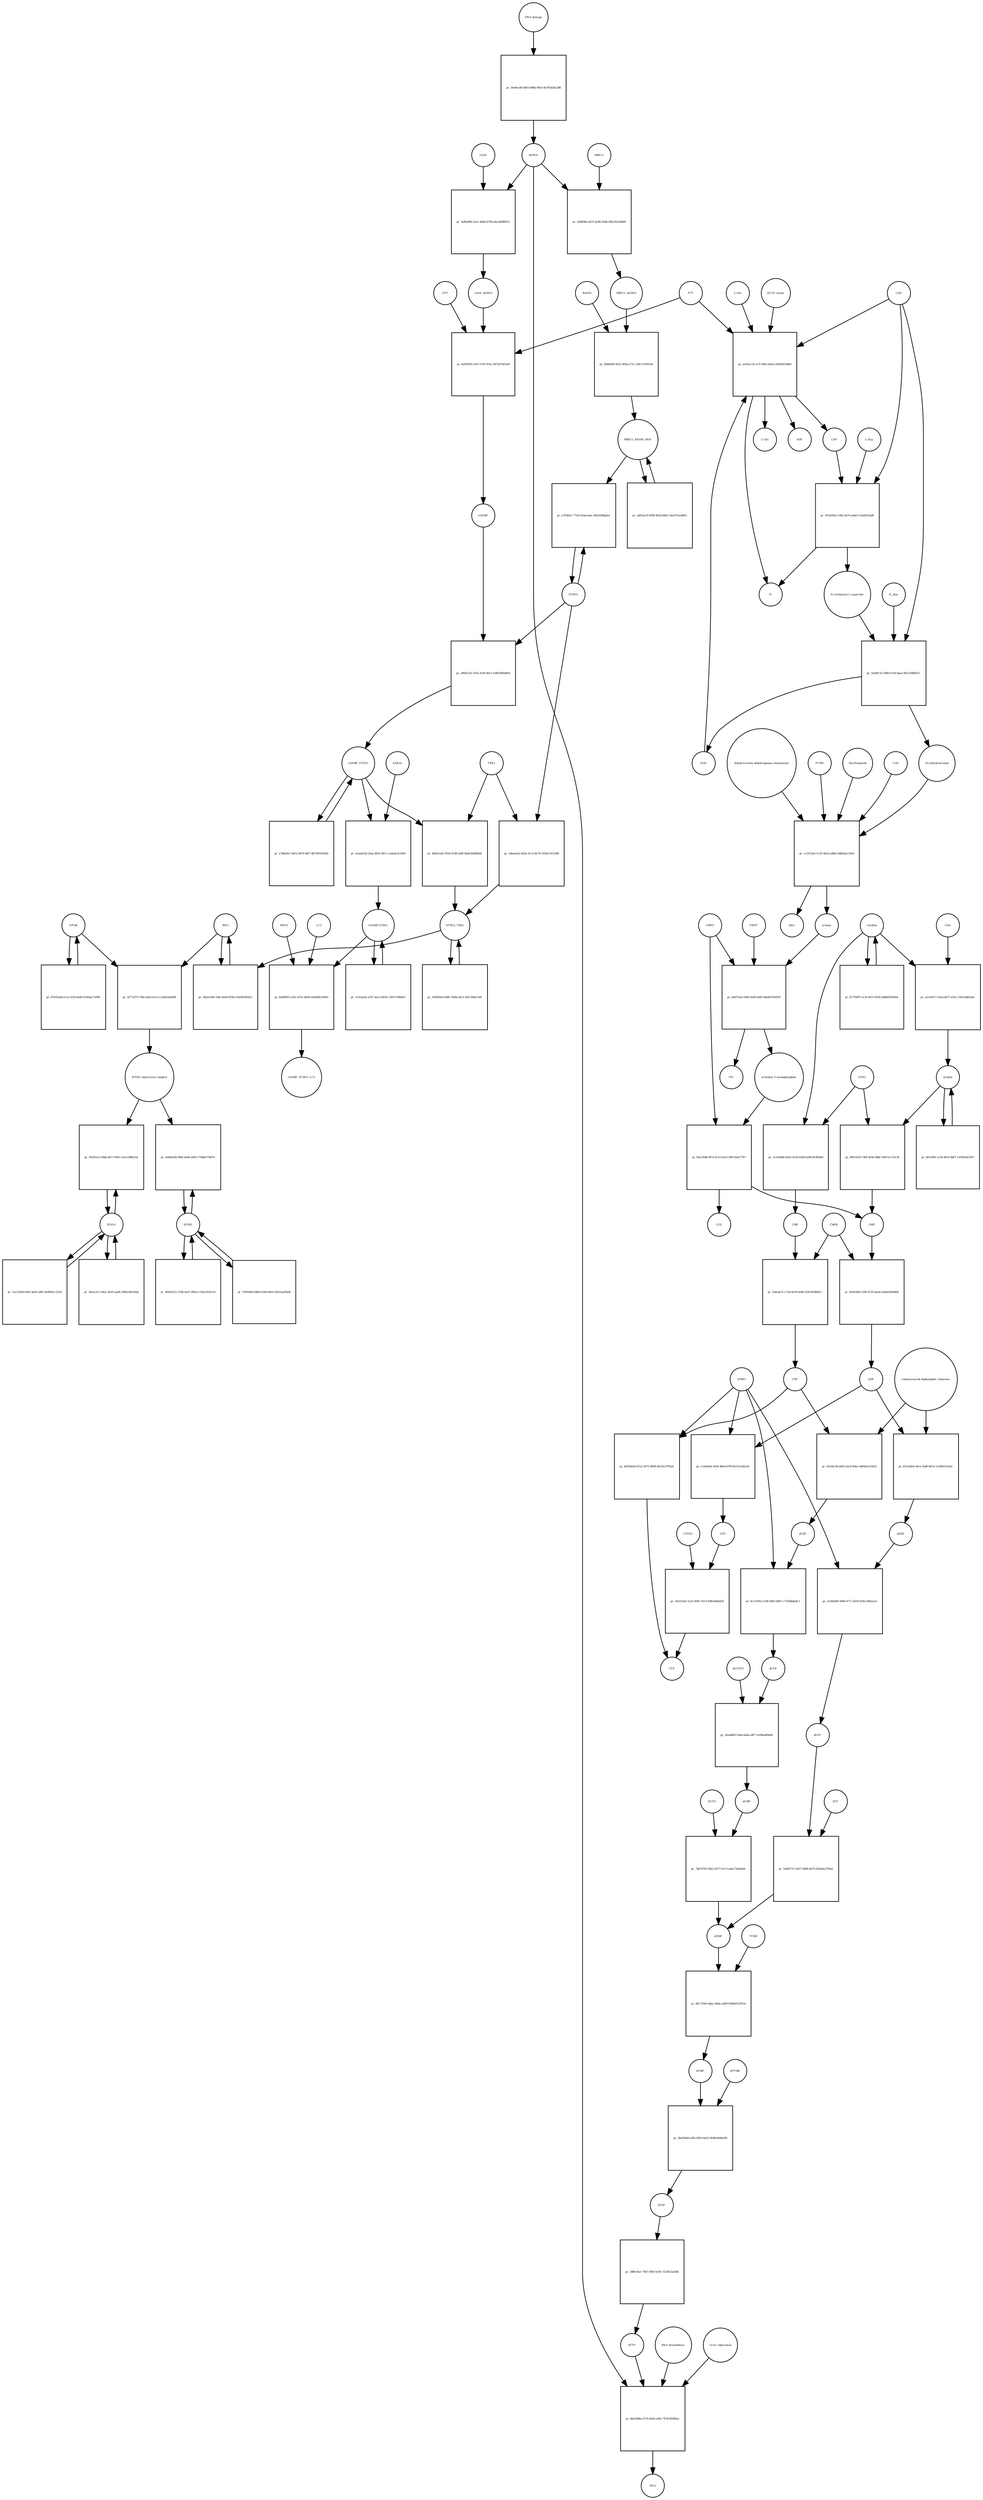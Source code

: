 strict digraph  {
"NF-kB" [annotation="urn_miriam_obo.go_GO%3A0071159", bipartite=0, cls=complex, fontsize=4, label="NF-kB", shape=circle];
"pr_4277af75-7f8a-4ab3-b11a-c1afe63a4b98" [annotation="", bipartite=1, cls=process, fontsize=4, label="pr_4277af75-7f8a-4ab3-b11a-c1afe63a4b98", shape=square];
"IFNB1 expression complex" [annotation="", bipartite=0, cls=complex, fontsize=4, label="IFNB1 expression complex", shape=circle];
IRF3 [annotation="urn_miriam_hgnc_6118|urn_miriam_uniprot_Q14653|urn_miriam_ensembl_ENSG00000126456|urn_miriam_refseq_NM_001571|urn_miriam_hgnc.symbol_IRF3|urn_miriam_ncbigene_3661", bipartite=0, cls="macromolecule multimer", fontsize=4, label=IRF3, shape=circle];
dCDP [annotation="urn_miriam_obo.chebi_CHEBI%3A28846", bipartite=0, cls="simple chemical", fontsize=4, label=dCDP, shape=circle];
"pr_0c122f02-e148-40b2-bb87-c7320bbba8c1" [annotation="", bipartite=1, cls=process, fontsize=4, label="pr_0c122f02-e148-40b2-bb87-c7320bbba8c1", shape=square];
dCTP [annotation="urn_miriam_obo.chebi_CHEBI%3A16311", bipartite=0, cls="simple chemical", fontsize=4, label=dCTP, shape=circle];
NME1 [annotation="urn_miriam_uniprot_P15531|urn_miriam_hgnc_7849", bipartite=0, cls=macromolecule, fontsize=4, label=NME1, shape=circle];
uridine [annotation="urn_miriam_obo.chebi_CHEBI%3A16704", bipartite=0, cls="simple chemical", fontsize=4, label=uridine, shape=circle];
"pr_f8011625-749f-4e9a-9d8c-94472c119130" [annotation="", bipartite=1, cls=process, fontsize=4, label="pr_f8011625-749f-4e9a-9d8c-94472c119130", shape=square];
UMP [annotation="urn_miriam_obo.chebi_CHEBI%3A57865", bipartite=0, cls="simple chemical", fontsize=4, label=UMP, shape=circle];
UCK2 [annotation="urn_miriam_uniprot_Q9HA47|urn_miriam_hgnc_HGNC%3A12562", bipartite=0, cls=macromolecule, fontsize=4, label=UCK2, shape=circle];
"orotidine 5'-monophosphate" [annotation="urn_miriam_obo.chebi_CHEBI%3A15842", bipartite=0, cls="simple chemical", fontsize=4, label="orotidine 5'-monophosphate", shape=circle];
"pr_f9ac49d6-df75-4c53-ab13-28072ad17787" [annotation="", bipartite=1, cls=process, fontsize=4, label="pr_f9ac49d6-df75-4c53-ab13-28072ad17787", shape=square];
UMPS [annotation="urn_miriam_ncbigene_7372|urn_miriam_refseq_NM_000373|urn_miriam_hgnc.symbol_UMPS|urn_miriam_hgnc_12563|urn_miriam_ensembl_ENSG00000114491|urn_miriam_uniprot_P11172", bipartite=0, cls="macromolecule multimer", fontsize=4, label=UMPS, shape=circle];
CO2 [annotation="urn_miriam_obo.chebi_CHEBI%3A16526", bipartite=0, cls="simple chemical", fontsize=4, label=CO2, shape=circle];
UTP [annotation="urn_miriam_obo.chebi_CHEBI%3A15713", bipartite=0, cls="simple chemical", fontsize=4, label=UTP, shape=circle];
"pr_562255ad-1a32-4941-9315-ffdfedd4a824" [annotation="", bipartite=1, cls=process, fontsize=4, label="pr_562255ad-1a32-4941-9315-ffdfedd4a824", shape=square];
CTP [annotation="urn_miriam_obo.chebi_CHEBI%3A17677", bipartite=0, cls="simple chemical", fontsize=4, label=CTP, shape=circle];
CTPS1 [annotation="urn_miriam_hgnc_HGNC%3A2519|urn_miriam_uniprot_P17812", bipartite=0, cls=macromolecule, fontsize=4, label=CTPS1, shape=circle];
UDP [annotation="urn_miriam_obo.chebi_CHEBI%3A17659", bipartite=0, cls="simple chemical", fontsize=4, label=UDP, shape=circle];
"pr_8313a8eb-45ce-4a8f-bb7a-51290e16524c" [annotation="", bipartite=1, cls=process, fontsize=4, label="pr_8313a8eb-45ce-4a8f-bb7a-51290e16524c", shape=square];
dUDP [annotation="urn_miriam_obo.chebi_CHEBI%3A28850", bipartite=0, cls="simple chemical", fontsize=4, label=dUDP, shape=circle];
"ribonucleoside-diphosphate reductase" [annotation="urn_miriam_brenda_1.17.4.1|urn_miriam_obo.go_GO%3A0005971", bipartite=0, cls=complex, fontsize=4, label="ribonucleoside-diphosphate reductase", shape=circle];
IFNB1 [annotation="urn_miriam_ensembl_ENSG00000171855|urn_miriam_hgnc.symbol_IFNB1|urn_miriam_hgnc_5434|urn_miriam_uniprot_P01574|urn_miriam_refseq_NM_002176|urn_miriam_ncbigene_3456", bipartite=0, cls=macromolecule, fontsize=4, label=IFNB1, shape=circle];
"pr_a048a92b-464f-4e66-a943-7744be77b97e" [annotation="", bipartite=1, cls=process, fontsize=4, label="pr_a048a92b-464f-4e66-a943-7744be77b97e", shape=square];
"pr_424a5bfd-12f6-4735-baa4-e3e8ed3bbd68" [annotation="", bipartite=1, cls=process, fontsize=4, label="pr_424a5bfd-12f6-4735-baa4-e3e8ed3bbd68", shape=square];
CMPK [annotation="urn_miriam_uniprot_P30085|urn_miriam_hgnc_HGNC%3A18170", bipartite=0, cls=macromolecule, fontsize=4, label=CMPK, shape=circle];
"cGAMP-STING" [annotation="", bipartite=0, cls=complex, fontsize=4, label="cGAMP-STING", shape=circle];
"pr_1c61ae0a-e357-4ac2-b63b-c3937c49b9a7" [annotation="", bipartite=1, cls=process, fontsize=4, label="pr_1c61ae0a-e357-4ac2-b63b-c3937c49b9a7", shape=square];
IFNA1 [annotation="urn_miriam_hgnc.symbol_IFNA1|urn_miriam_ncbigene_3439|urn_miriam_refseq_NM_024013|urn_miriam_uniprot_P01562|urn_miriam_hgnc_5417|urn_miriam_ensembl_ENSG00000197919", bipartite=0, cls=macromolecule, fontsize=4, label=IFNA1, shape=circle];
"pr_30391a1e-f6bb-4ef7-9365-cd1ce388333a" [annotation="", bipartite=1, cls=process, fontsize=4, label="pr_30391a1e-f6bb-4ef7-9365-cd1ce388333a", shape=square];
"pr_061eff0c-acf6-4610-8df7-133585ab7b57" [annotation="", bipartite=1, cls=process, fontsize=4, label="pr_061eff0c-acf6-4610-8df7-133585ab7b57", shape=square];
CDP [annotation="urn_miriam_obo.chebi_CHEBI%3A17239", bipartite=0, cls="simple chemical", fontsize=4, label=CDP, shape=circle];
"pr_16c64c3b-a603-42c8-80ae-4d82be3e3422" [annotation="", bipartite=1, cls=process, fontsize=4, label="pr_16c64c3b-a603-42c8-80ae-4d82be3e3422", shape=square];
"pr_d032bb20-67e2-4575-9849-4631fa797b20" [annotation="", bipartite=1, cls=process, fontsize=4, label="pr_d032bb20-67e2-4575-9849-4631fa797b20", shape=square];
dTDP [annotation="urn_miriam_obo.chebi_CHEBI%3A18075", bipartite=0, cls="simple chemical", fontsize=4, label=dTDP, shape=circle];
"pr_288b7da1-74b7-495f-bc05-1524f13a43fb" [annotation="", bipartite=1, cls=process, fontsize=4, label="pr_288b7da1-74b7-495f-bc05-1524f13a43fb", shape=square];
dTTP [annotation="urn_miriam_obo.chebi_CHEBI%3A18077", bipartite=0, cls="simple chemical", fontsize=4, label=dTTP, shape=circle];
CMP [annotation="urn_miriam_obo.chebi_CHEBI%3A17361", bipartite=0, cls="simple chemical", fontsize=4, label=CMP, shape=circle];
"pr_3afeab7e-c73d-4e59-b2d8-354c0938841c" [annotation="", bipartite=1, cls=process, fontsize=4, label="pr_3afeab7e-c73d-4e59-b2d8-354c0938841c", shape=square];
dUMP [annotation="urn_miriam_obo.chebi_CHEBI%3A17622", bipartite=0, cls="simple chemical", fontsize=4, label=dUMP, shape=circle];
"pr_d9c7359e-bdac-406a-ad09-036b6512912e" [annotation="", bipartite=1, cls=process, fontsize=4, label="pr_d9c7359e-bdac-406a-ad09-036b6512912e", shape=square];
dTMP [annotation="urn_miriam_obo.chebi_CHEBI%3A17013", bipartite=0, cls="simple chemical", fontsize=4, label=dTMP, shape=circle];
TYMS [annotation="urn_miriam_uniprot_P04818|urn_miriam_hgnc_HGNC%3A12441", bipartite=0, cls=macromolecule, fontsize=4, label=TYMS, shape=circle];
dsDNA [annotation="urn_miriam_obo.chebi_CHEBI%3A75909", bipartite=0, cls="simple chemical", fontsize=4, label=dsDNA, shape=circle];
"pr_4be208ba-471b-4a9a-af6a-7876cfb580ac" [annotation="", bipartite=1, cls=process, fontsize=4, label="pr_4be208ba-471b-4a9a-af6a-7876cfb580ac", shape=square];
DNA [annotation="", bipartite=0, cls="nucleic acid feature", fontsize=4, label=DNA, shape=circle];
"DNA biosynthesis" [annotation="urn_miriam_obo.go_GO%3A0071897", bipartite=0, cls=phenotype, fontsize=4, label="DNA biosynthesis", shape=circle];
"virus replication" [annotation="urn_miriam_obo.go_GO%3A0019079", bipartite=0, cls=phenotype, fontsize=4, label="virus replication", shape=circle];
MRE11_RAD50_DNA [annotation="", bipartite=0, cls=complex, fontsize=4, label=MRE11_RAD50_DNA, shape=circle];
"pr_a0f52ec9-0598-481d-8461-5bcd741ed893" [annotation="", bipartite=1, cls=process, fontsize=4, label="pr_a0f52ec9-0598-481d-8461-5bcd741ed893", shape=square];
"pr_02ed84f2-f24d-4abb-a9f7-3cf94e4fb949" [annotation="", bipartite=1, cls=process, fontsize=4, label="pr_02ed84f2-f24d-4abb-a9f7-3cf94e4fb949", shape=square];
dCMP [annotation="urn_miriam_obo.chebi_CHEBI%3A15918", bipartite=0, cls="simple chemical", fontsize=4, label=dCMP, shape=circle];
DCTPP1 [annotation="urn_miriam_uniprot_Q9H773|urn_miriam_hgnc_HGNC%3A28777", bipartite=0, cls=macromolecule, fontsize=4, label=DCTPP1, shape=circle];
"pr_70d106e9-f8bd-4246-b0e4-3f415aaf92df" [annotation="", bipartite=1, cls=process, fontsize=4, label="pr_70d106e9-f8bd-4246-b0e4-3f415aaf92df", shape=square];
"pr_9b418531-27d6-4ee7-892e-e7e4cd353c54" [annotation="", bipartite=1, cls=process, fontsize=4, label="pr_9b418531-27d6-4ee7-892e-e7e4cd353c54", shape=square];
ATP [annotation="urn_miriam_obo.chebi_CHEBI%3A15422", bipartite=0, cls="simple chemical", fontsize=4, label=ATP, shape=circle];
"pr_6e0f2939-1b57-47f3-97ec-4672b7bf1af8" [annotation="", bipartite=1, cls=process, fontsize=4, label="pr_6e0f2939-1b57-47f3-97ec-4672b7bf1af8", shape=square];
GTP [annotation="urn_miriam_obo.chebi_CHEBI%3A15996", bipartite=0, cls="simple chemical", fontsize=4, label=GTP, shape=circle];
cGAMP [annotation="urn_miriam_obo.chebi_CHEBI%3A75947", bipartite=0, cls="simple chemical", fontsize=4, label=cGAMP, shape=circle];
cGAS_dsDNA [annotation=urn_miriam_pubmed_28363908, bipartite=0, cls=complex, fontsize=4, label=cGAS_dsDNA, shape=circle];
cytidine [annotation="urn_miriam_obo.chebi_CHEBI%3A17562", bipartite=0, cls="simple chemical", fontsize=4, label=cytidine, shape=circle];
"pr_1ccbe9d4-4a92-41eb-82d9-b29618c8b5bd" [annotation="", bipartite=1, cls=process, fontsize=4, label="pr_1ccbe9d4-4a92-41eb-82d9-b29618c8b5bd", shape=square];
"pr_290b1242-355a-414f-bb11-42463f86d854" [annotation="", bipartite=1, cls=process, fontsize=4, label="pr_290b1242-355a-414f-bb11-42463f86d854", shape=square];
STING [annotation=urn_miriam_uniprot_Q86WV6, bipartite=0, cls="macromolecule multimer", fontsize=4, label=STING, shape=circle];
cGAMP_STING [annotation="urn_miriam_obo.go_GO%3A1990231", bipartite=0, cls=complex, fontsize=4, label=cGAMP_STING, shape=circle];
"L-Gln" [annotation="urn_miriam_obo.chebi_CHEBI%3A18050", bipartite=0, cls="simple chemical", fontsize=4, label="L-Gln", shape=circle];
"pr_ee43ec14-ce7f-480e-ba92-af9d4d554bf0" [annotation="", bipartite=1, cls=process, fontsize=4, label="pr_ee43ec14-ce7f-480e-ba92-af9d4d554bf0", shape=square];
CAP [annotation="urn_miriam_obo.chebi_CHEBI%3A17672", bipartite=0, cls="simple chemical", fontsize=4, label=CAP, shape=circle];
CAD [annotation="urn_miriam_refseq_NM_001306079|urn_miriam_hgnc_1424|urn_miriam_hgnc.symbol_CAD|urn_miriam_uniprot_P27708|urn_miriam_ncbigene_790|urn_miriam_ensembl_ENSG00000084774", bipartite=0, cls=macromolecule, fontsize=4, label=CAD, shape=circle];
HCO3_minus [annotation="urn_miriam_obo.chebi_CHEBI%3A17544", bipartite=0, cls="simple chemical", fontsize=4, label=HCO3_minus, shape=circle];
H2O [annotation="urn_miriam_obo.chebi_CHEBI%3A15377", bipartite=0, cls="simple chemical", fontsize=4, label=H2O, shape=circle];
"L-Glu" [annotation="urn_miriam_obo.chebi_CHEBI%3A16015", bipartite=0, cls="simple chemical", fontsize=4, label="L-Glu", shape=circle];
ADP [annotation="urn_miriam_obo.chebi_CHEBI%3A16761", bipartite=0, cls="simple chemical", fontsize=4, label=ADP, shape=circle];
Pi [annotation="urn_miriam_obo.chebi_CHEBI%3A18367", bipartite=0, cls="simple chemical", fontsize=4, label=Pi, shape=circle];
"pr_c32b440e-9f24-48e4-b7f8-8cf12c5d2c0e" [annotation="", bipartite=1, cls=process, fontsize=4, label="pr_c32b440e-9f24-48e4-b7f8-8cf12c5d2c0e", shape=square];
"N-carbamoyl-L-aspartate" [annotation="urn_miriam_obo.chebi_CHEBI%3A32814", bipartite=0, cls="simple chemical", fontsize=4, label="N-carbamoyl-L-aspartate", shape=circle];
"pr_1de8f132-59d0-47a8-9aae-802c5f86857c" [annotation="", bipartite=1, cls=process, fontsize=4, label="pr_1de8f132-59d0-47a8-9aae-802c5f86857c", shape=square];
"(S)-dihydroorotate" [annotation="urn_miriam_obo.chebi_CHEBI%3A30864", bipartite=0, cls="simple chemical", fontsize=4, label="(S)-dihydroorotate", shape=circle];
H_plus [annotation="urn_miriam_obo.chebi_CHEBI%3A15378", bipartite=0, cls="simple chemical", fontsize=4, label=H_plus, shape=circle];
"pr_87655add-ec1e-4320-bef8-9336aa17a9f0" [annotation="", bipartite=1, cls=process, fontsize=4, label="pr_87655add-ec1e-4320-bef8-9336aa17a9f0", shape=square];
"pr_50eec5cc-64ac-4e05-aad0-2985cd8c03ab" [annotation="", bipartite=1, cls=process, fontsize=4, label="pr_50eec5cc-64ac-4e05-aad0-2985cd8c03ab", shape=square];
TBK1 [annotation="urn_miriam_hgnc.symbol_TBK1|urn_miriam_ensembl_ENSG00000183735|urn_miriam_uniprot_Q9UHD2|urn_miriam_refseq_NM_013254|urn_miriam_hgnc_11584|urn_miriam_ncbigene_29110", bipartite=0, cls=macromolecule, fontsize=4, label=TBK1, shape=circle];
"pr_48a9cad5-355d-47d8-ad9f-9a6e5b9d8540" [annotation="", bipartite=1, cls=process, fontsize=4, label="pr_48a9cad5-355d-47d8-ad9f-9a6e5b9d8540", shape=square];
STING_TBK1 [annotation=urn_miriam_pubmed_30842653, bipartite=0, cls=complex, fontsize=4, label=STING_TBK1, shape=circle];
"pr_e703f6a7-77e0-41bd-afae-38e5458bafec" [annotation="", bipartite=1, cls=process, fontsize=4, label="pr_e703f6a7-77e0-41bd-afae-38e5458bafec", shape=square];
"pr_1ac31da9-e645-4d16-a8f2-de0f0dcc2229" [annotation="", bipartite=1, cls=process, fontsize=4, label="pr_1ac31da9-e645-4d16-a8f2-de0f0dcc2229", shape=square];
"pr_5afbe980-5ae1-4dbd-b79b-a0cad69ffd7a" [annotation="", bipartite=1, cls=process, fontsize=4, label="pr_5afbe980-5ae1-4dbd-b79b-a0cad69ffd7a", shape=square];
cGAS [annotation="urn_miriam_ensembl_ENSG00000164430|urn_miriam_hgnc_21367|urn_miriam_ncbigene_115004|urn_miriam_uniprot_Q8N884|urn_miriam_hgnc.symbol_CGAS|urn_miriam_refseq_NM_138441", bipartite=0, cls=macromolecule, fontsize=4, label=cGAS, shape=circle];
"pr_50d5b9ad-448c-456b-a6c5-2fdc39da15e6" [annotation="", bipartite=1, cls=process, fontsize=4, label="pr_50d5b9ad-448c-456b-a6c5-2fdc39da15e6", shape=square];
orotate [annotation="urn_miriam_obo.chebi_CHEBI%3A30839", bipartite=0, cls="simple chemical", fontsize=4, label=orotate, shape=circle];
"pr_b6d753ef-fd90-4a49-b085-86a4b795455f" [annotation="", bipartite=1, cls=process, fontsize=4, label="pr_b6d753ef-fd90-4a49-b085-86a4b795455f", shape=square];
PRPP [annotation="urn_miriam_obo.chebi_CHEBI%3A17111", bipartite=0, cls="simple chemical", fontsize=4, label=PRPP, shape=circle];
PPi [annotation="urn_miriam_obo.chebi_CHEBI%3A18361", bipartite=0, cls="simple chemical", fontsize=4, label=PPi, shape=circle];
"pr_617930f7-ec3f-4d73-9258-2dbbf569e06e" [annotation="", bipartite=1, cls=process, fontsize=4, label="pr_617930f7-ec3f-4d73-9258-2dbbf569e06e", shape=square];
"pr_0d2ee54b-1fde-4eb4-8558-c5be6f586422" [annotation="", bipartite=1, cls=process, fontsize=4, label="pr_0d2ee54b-1fde-4eb4-8558-c5be6f586422", shape=square];
"pr_a7bbe9a7-6d12-4876-8bf7-db75f0194200" [annotation="", bipartite=1, cls=process, fontsize=4, label="pr_a7bbe9a7-6d12-4876-8bf7-db75f0194200", shape=square];
RAD50 [annotation="urn_miriam_ncbigene_10111|urn_miriam_refseq_NM_005732|urn_miriam_uniprot_Q92878|urn_miriam_hgnc.symbol_RAD50|urn_miriam_ensembl_ENSG00000113522|urn_miriam_hgnc_9816", bipartite=0, cls="macromolecule multimer", fontsize=4, label=RAD50, shape=circle];
"pr_fb60e6f0-0f5a-402b-a72c-238c7193014d" [annotation="", bipartite=1, cls=process, fontsize=4, label="pr_fb60e6f0-0f5a-402b-a72c-238c7193014d", shape=square];
MRE11_dsDNA [annotation="urn_miriam_obo.go_GO%3A0003690", bipartite=0, cls=complex, fontsize=4, label=MRE11_dsDNA, shape=circle];
"pr_cc35532e-1c20-4624-ad8d-c84b93ac185d" [annotation="", bipartite=1, cls=process, fontsize=4, label="pr_cc35532e-1c20-4624-ad8d-c84b93ac185d", shape=square];
"dihydroorotate dehydrogenase holoenzyme" [annotation="urn_miriam_ncbigene_1723|urn_miriam_hgnc_HGNC%3A2867|urn_miriam_hgnc.symbol_DHODH", bipartite=0, cls="simple chemical", fontsize=4, label="dihydroorotate dehydrogenase holoenzyme", shape=circle];
P1788 [annotation=urn_miriam_pubmed_31740051, bipartite=0, cls="simple chemical", fontsize=4, label=P1788, shape=circle];
Teriflunomide [annotation=urn_miriam_drugbank_DB08880, bipartite=0, cls="simple chemical", fontsize=4, label=Teriflunomide, shape=circle];
CoQ [annotation="urn_miriam_obo.chebi_CHEBI%3A16389", bipartite=0, cls="simple chemical", fontsize=4, label=CoQ, shape=circle];
QH2 [annotation="urn_miriam_obo.chebi_CHEBI%3A17976", bipartite=0, cls="simple chemical", fontsize=4, label=QH2, shape=circle];
"pr_2e28e0d9-9460-477c-b059-454cc89eea51" [annotation="", bipartite=1, cls=process, fontsize=4, label="pr_2e28e0d9-9460-477c-b059-454cc89eea51", shape=square];
dUTP [annotation="urn_miriam_obo.chebi_CHEBI%3A17625", bipartite=0, cls="simple chemical", fontsize=4, label=dUTP, shape=circle];
"pr_a1e1b617-52a4-4f27-a33a-13d31dde62dc" [annotation="", bipartite=1, cls=process, fontsize=4, label="pr_a1e1b617-52a4-4f27-a33a-13d31dde62dc", shape=square];
CDA [annotation="urn_miriam_uniprot_P32320|urn_miriam_ncbigene_978|urn_miriam_refseq_NM_001785|urn_miriam_ensembl_ENSG00000158825|urn_miriam_hgnc.symbol_CDA|urn_miriam_hgnc_1712", bipartite=0, cls=macromolecule, fontsize=4, label=CDA, shape=circle];
"pr_5e805727-eb57-4080-8475-65b5da57f6a6" [annotation="", bipartite=1, cls=process, fontsize=4, label="pr_5e805727-eb57-4080-8475-65b5da57f6a6", shape=square];
DUT [annotation="urn_miriam_hgnc_HGNC%3A3078|urn_miriam_uniprot_P33316", bipartite=0, cls=macromolecule, fontsize=4, label=DUT, shape=circle];
"pr_8abf9f03-a261-415c-b839-a0a09ba19850" [annotation="", bipartite=1, cls=process, fontsize=4, label="pr_8abf9f03-a261-415c-b839-a0a09ba19850", shape=square];
LC3 [annotation="", bipartite=0, cls=macromolecule, fontsize=4, label=LC3, shape=circle];
cGAMP_STING_LC3 [annotation="", bipartite=0, cls=complex, fontsize=4, label=cGAMP_STING_LC3, shape=circle];
WIPI2 [annotation="urn_miriam_refseq_NM_015610|urn_miriam_hgnc_32225|urn_miriam_hgnc.symbol_WIPI2|urn_miriam_ensembl_ENSG00000157954|urn_miriam_ncbigene_26100|urn_miriam_uniprot_Q9Y4P8", bipartite=0, cls=macromolecule, fontsize=4, label=WIPI2, shape=circle];
"pr_915e095a-c062-4e74-abb0-1cfa6431adff" [annotation="", bipartite=1, cls=process, fontsize=4, label="pr_915e095a-c062-4e74-abb0-1cfa6431adff", shape=square];
"L-Asp" [annotation="urn_miriam_obo.chebi_CHEBI%3A29991", bipartite=0, cls="simple chemical", fontsize=4, label="L-Asp", shape=circle];
"pr_efd0f80e-b67f-4c88-95db-09b12b228949" [annotation="", bipartite=1, cls=process, fontsize=4, label="pr_efd0f80e-b67f-4c88-95db-09b12b228949", shape=square];
MRE11 [annotation="urn_miriam_hgnc.symbol_MRE11|urn_miriam_ncbigene_4361|urn_miriam_uniprot_P49959|urn_miriam_ensembl_ENSG00000020922|urn_miriam_refseq_NM_005591|urn_miriam_hgnc_7230", bipartite=0, cls="macromolecule multimer", fontsize=4, label=MRE11, shape=circle];
"pr_2bef5db4-a0fa-4303-ba22-9e68a3b9ee0b" [annotation="", bipartite=1, cls=process, fontsize=4, label="pr_2bef5db4-a0fa-4303-ba22-9e68a3b9ee0b", shape=square];
dTYMK [annotation="urn_miriam_uniprot_P23919|urn_miriam_hgnc_HGNC%3A3061", bipartite=0, cls=macromolecule, fontsize=4, label=dTYMK, shape=circle];
"pr_a2aa625d-32aa-4691-867c-ca4adc021985" [annotation="", bipartite=1, cls=process, fontsize=4, label="pr_a2aa625d-32aa-4691-867c-ca4adc021985", shape=square];
SAR1A [annotation="urn_miriam_uniprot_Q9NR31|urn_miriam_ensembl_ENSG00000079332|urn_miriam_hgnc_10534|urn_miriam_hgnc.symbol_SAR1A|urn_miriam_refseq_NM_001142648|urn_miriam_ncbigene_56681", bipartite=0, cls=macromolecule, fontsize=4, label=SAR1A, shape=circle];
"pr_e4bae0a2-825e-4cc4-8176-2930a741538d" [annotation="", bipartite=1, cls=process, fontsize=4, label="pr_e4bae0a2-825e-4cc4-8176-2930a741538d", shape=square];
"pr_30e8ec80-b003-486b-90e5-8e78183b2398" [annotation="", bipartite=1, cls=process, fontsize=4, label="pr_30e8ec80-b003-486b-90e5-8e78183b2398", shape=square];
"DNA damage" [annotation="", bipartite=0, cls=phenotype, fontsize=4, label="DNA damage", shape=circle];
"pr_74b70705-09a2-4577-b115-edac730b4af6" [annotation="", bipartite=1, cls=process, fontsize=4, label="pr_74b70705-09a2-4577-b115-edac730b4af6", shape=square];
DCTD [annotation="urn_miriam_uniprot_P32321|urn_miriam_hgnc_HGNC%3A2710", bipartite=0, cls=macromolecule, fontsize=4, label=DCTD, shape=circle];
"NF-kB" -> "pr_4277af75-7f8a-4ab3-b11a-c1afe63a4b98"  [annotation="", interaction_type=consumption];
"NF-kB" -> "pr_87655add-ec1e-4320-bef8-9336aa17a9f0"  [annotation="", interaction_type=consumption];
"pr_4277af75-7f8a-4ab3-b11a-c1afe63a4b98" -> "IFNB1 expression complex"  [annotation="", interaction_type=production];
"IFNB1 expression complex" -> "pr_a048a92b-464f-4e66-a943-7744be77b97e"  [annotation=urn_miriam_pubmed_20610653, interaction_type=stimulation];
"IFNB1 expression complex" -> "pr_30391a1e-f6bb-4ef7-9365-cd1ce388333a"  [annotation=urn_miriam_pubmed_16979567, interaction_type=stimulation];
IRF3 -> "pr_4277af75-7f8a-4ab3-b11a-c1afe63a4b98"  [annotation="", interaction_type=consumption];
IRF3 -> "pr_0d2ee54b-1fde-4eb4-8558-c5be6f586422"  [annotation="", interaction_type=consumption];
dCDP -> "pr_0c122f02-e148-40b2-bb87-c7320bbba8c1"  [annotation="", interaction_type=consumption];
"pr_0c122f02-e148-40b2-bb87-c7320bbba8c1" -> dCTP  [annotation="", interaction_type=production];
dCTP -> "pr_02ed84f2-f24d-4abb-a9f7-3cf94e4fb949"  [annotation="", interaction_type=consumption];
NME1 -> "pr_0c122f02-e148-40b2-bb87-c7320bbba8c1"  [annotation=urn_miriam_pubmed_17827303, interaction_type=catalysis];
NME1 -> "pr_d032bb20-67e2-4575-9849-4631fa797b20"  [annotation=urn_miriam_pubmed_28458037, interaction_type=catalysis];
NME1 -> "pr_c32b440e-9f24-48e4-b7f8-8cf12c5d2c0e"  [annotation=urn_miriam_pubmed_28458037, interaction_type=catalysis];
NME1 -> "pr_2e28e0d9-9460-477c-b059-454cc89eea51"  [annotation=urn_miriam_pubmed_17827303, interaction_type=catalysis];
uridine -> "pr_f8011625-749f-4e9a-9d8c-94472c119130"  [annotation="", interaction_type=consumption];
uridine -> "pr_061eff0c-acf6-4610-8df7-133585ab7b57"  [annotation="", interaction_type=consumption];
"pr_f8011625-749f-4e9a-9d8c-94472c119130" -> UMP  [annotation="", interaction_type=production];
UMP -> "pr_424a5bfd-12f6-4735-baa4-e3e8ed3bbd68"  [annotation="", interaction_type=consumption];
UCK2 -> "pr_f8011625-749f-4e9a-9d8c-94472c119130"  [annotation=urn_miriam_pubmed_15130468, interaction_type=catalysis];
UCK2 -> "pr_1ccbe9d4-4a92-41eb-82d9-b29618c8b5bd"  [annotation=urn_miriam_pubmed_15130468, interaction_type=catalysis];
"orotidine 5'-monophosphate" -> "pr_f9ac49d6-df75-4c53-ab13-28072ad17787"  [annotation="", interaction_type=consumption];
"pr_f9ac49d6-df75-4c53-ab13-28072ad17787" -> UMP  [annotation="", interaction_type=production];
"pr_f9ac49d6-df75-4c53-ab13-28072ad17787" -> CO2  [annotation="", interaction_type=production];
UMPS -> "pr_f9ac49d6-df75-4c53-ab13-28072ad17787"  [annotation=urn_miriam_reactome_REACT_1698, interaction_type=catalysis];
UMPS -> "pr_b6d753ef-fd90-4a49-b085-86a4b795455f"  [annotation=urn_miriam_reactome_REACT_1698, interaction_type=catalysis];
UTP -> "pr_562255ad-1a32-4941-9315-ffdfedd4a824"  [annotation="", interaction_type=consumption];
"pr_562255ad-1a32-4941-9315-ffdfedd4a824" -> CTP  [annotation="", interaction_type=production];
CTPS1 -> "pr_562255ad-1a32-4941-9315-ffdfedd4a824"  [annotation=urn_miriam_pubmed_5411547, interaction_type=catalysis];
UDP -> "pr_8313a8eb-45ce-4a8f-bb7a-51290e16524c"  [annotation="", interaction_type=consumption];
UDP -> "pr_c32b440e-9f24-48e4-b7f8-8cf12c5d2c0e"  [annotation="", interaction_type=consumption];
"pr_8313a8eb-45ce-4a8f-bb7a-51290e16524c" -> dUDP  [annotation="", interaction_type=production];
dUDP -> "pr_2e28e0d9-9460-477c-b059-454cc89eea51"  [annotation="", interaction_type=consumption];
"ribonucleoside-diphosphate reductase" -> "pr_8313a8eb-45ce-4a8f-bb7a-51290e16524c"  [annotation=urn_miriam_pubmed_24809024, interaction_type=catalysis];
"ribonucleoside-diphosphate reductase" -> "pr_16c64c3b-a603-42c8-80ae-4d82be3e3422"  [annotation=urn_miriam_pubmed_24809024, interaction_type=catalysis];
IFNB1 -> "pr_a048a92b-464f-4e66-a943-7744be77b97e"  [annotation="", interaction_type=consumption];
IFNB1 -> "pr_70d106e9-f8bd-4246-b0e4-3f415aaf92df"  [annotation="", interaction_type=consumption];
IFNB1 -> "pr_9b418531-27d6-4ee7-892e-e7e4cd353c54"  [annotation="", interaction_type=consumption];
"pr_a048a92b-464f-4e66-a943-7744be77b97e" -> IFNB1  [annotation="", interaction_type=production];
"pr_424a5bfd-12f6-4735-baa4-e3e8ed3bbd68" -> UDP  [annotation="", interaction_type=production];
CMPK -> "pr_424a5bfd-12f6-4735-baa4-e3e8ed3bbd68"  [annotation=urn_miriam_pubmed_10462544, interaction_type=catalysis];
CMPK -> "pr_3afeab7e-c73d-4e59-b2d8-354c0938841c"  [annotation=urn_miriam_pubmed_10462544, interaction_type=catalysis];
"cGAMP-STING" -> "pr_1c61ae0a-e357-4ac2-b63b-c3937c49b9a7"  [annotation="", interaction_type=consumption];
"cGAMP-STING" -> "pr_8abf9f03-a261-415c-b839-a0a09ba19850"  [annotation="", interaction_type=consumption];
"pr_1c61ae0a-e357-4ac2-b63b-c3937c49b9a7" -> "cGAMP-STING"  [annotation="", interaction_type=production];
IFNA1 -> "pr_30391a1e-f6bb-4ef7-9365-cd1ce388333a"  [annotation="", interaction_type=consumption];
IFNA1 -> "pr_50eec5cc-64ac-4e05-aad0-2985cd8c03ab"  [annotation="", interaction_type=consumption];
IFNA1 -> "pr_1ac31da9-e645-4d16-a8f2-de0f0dcc2229"  [annotation="", interaction_type=consumption];
"pr_30391a1e-f6bb-4ef7-9365-cd1ce388333a" -> IFNA1  [annotation="", interaction_type=production];
"pr_061eff0c-acf6-4610-8df7-133585ab7b57" -> uridine  [annotation="", interaction_type=production];
CDP -> "pr_16c64c3b-a603-42c8-80ae-4d82be3e3422"  [annotation="", interaction_type=consumption];
CDP -> "pr_d032bb20-67e2-4575-9849-4631fa797b20"  [annotation="", interaction_type=consumption];
"pr_16c64c3b-a603-42c8-80ae-4d82be3e3422" -> dCDP  [annotation="", interaction_type=production];
"pr_d032bb20-67e2-4575-9849-4631fa797b20" -> CTP  [annotation="", interaction_type=production];
dTDP -> "pr_288b7da1-74b7-495f-bc05-1524f13a43fb"  [annotation="", interaction_type=consumption];
"pr_288b7da1-74b7-495f-bc05-1524f13a43fb" -> dTTP  [annotation="", interaction_type=production];
dTTP -> "pr_4be208ba-471b-4a9a-af6a-7876cfb580ac"  [annotation="", interaction_type=consumption];
CMP -> "pr_3afeab7e-c73d-4e59-b2d8-354c0938841c"  [annotation="", interaction_type=consumption];
"pr_3afeab7e-c73d-4e59-b2d8-354c0938841c" -> CDP  [annotation="", interaction_type=production];
dUMP -> "pr_d9c7359e-bdac-406a-ad09-036b6512912e"  [annotation="", interaction_type=consumption];
"pr_d9c7359e-bdac-406a-ad09-036b6512912e" -> dTMP  [annotation="", interaction_type=production];
dTMP -> "pr_2bef5db4-a0fa-4303-ba22-9e68a3b9ee0b"  [annotation="", interaction_type=consumption];
TYMS -> "pr_d9c7359e-bdac-406a-ad09-036b6512912e"  [annotation=urn_miriam_pubmed_3099389, interaction_type=catalysis];
dsDNA -> "pr_4be208ba-471b-4a9a-af6a-7876cfb580ac"  [annotation="", interaction_type=consumption];
dsDNA -> "pr_5afbe980-5ae1-4dbd-b79b-a0cad69ffd7a"  [annotation="", interaction_type=consumption];
dsDNA -> "pr_efd0f80e-b67f-4c88-95db-09b12b228949"  [annotation="", interaction_type=consumption];
"pr_4be208ba-471b-4a9a-af6a-7876cfb580ac" -> DNA  [annotation="", interaction_type=production];
"DNA biosynthesis" -> "pr_4be208ba-471b-4a9a-af6a-7876cfb580ac"  [annotation="", interaction_type=catalysis];
"virus replication" -> "pr_4be208ba-471b-4a9a-af6a-7876cfb580ac"  [annotation="", interaction_type=inhibition];
MRE11_RAD50_DNA -> "pr_a0f52ec9-0598-481d-8461-5bcd741ed893"  [annotation="", interaction_type=consumption];
MRE11_RAD50_DNA -> "pr_e703f6a7-77e0-41bd-afae-38e5458bafec"  [annotation=urn_miriam_pubmed_23388631, interaction_type=catalysis];
"pr_a0f52ec9-0598-481d-8461-5bcd741ed893" -> MRE11_RAD50_DNA  [annotation="", interaction_type=production];
"pr_02ed84f2-f24d-4abb-a9f7-3cf94e4fb949" -> dCMP  [annotation="", interaction_type=production];
dCMP -> "pr_74b70705-09a2-4577-b115-edac730b4af6"  [annotation="", interaction_type=consumption];
DCTPP1 -> "pr_02ed84f2-f24d-4abb-a9f7-3cf94e4fb949"  [annotation=urn_miriam_pubmed_13788541, interaction_type=catalysis];
"pr_70d106e9-f8bd-4246-b0e4-3f415aaf92df" -> IFNB1  [annotation="", interaction_type=production];
"pr_9b418531-27d6-4ee7-892e-e7e4cd353c54" -> IFNB1  [annotation="", interaction_type=production];
ATP -> "pr_6e0f2939-1b57-47f3-97ec-4672b7bf1af8"  [annotation="", interaction_type=consumption];
ATP -> "pr_ee43ec14-ce7f-480e-ba92-af9d4d554bf0"  [annotation="", interaction_type=consumption];
"pr_6e0f2939-1b57-47f3-97ec-4672b7bf1af8" -> cGAMP  [annotation="", interaction_type=production];
GTP -> "pr_6e0f2939-1b57-47f3-97ec-4672b7bf1af8"  [annotation="", interaction_type=consumption];
cGAMP -> "pr_290b1242-355a-414f-bb11-42463f86d854"  [annotation="", interaction_type=consumption];
cGAS_dsDNA -> "pr_6e0f2939-1b57-47f3-97ec-4672b7bf1af8"  [annotation=urn_miriam_pubmed_29622565, interaction_type=catalysis];
cytidine -> "pr_1ccbe9d4-4a92-41eb-82d9-b29618c8b5bd"  [annotation="", interaction_type=consumption];
cytidine -> "pr_617930f7-ec3f-4d73-9258-2dbbf569e06e"  [annotation="", interaction_type=consumption];
cytidine -> "pr_a1e1b617-52a4-4f27-a33a-13d31dde62dc"  [annotation="", interaction_type=consumption];
"pr_1ccbe9d4-4a92-41eb-82d9-b29618c8b5bd" -> CMP  [annotation="", interaction_type=production];
"pr_290b1242-355a-414f-bb11-42463f86d854" -> cGAMP_STING  [annotation="", interaction_type=production];
STING -> "pr_290b1242-355a-414f-bb11-42463f86d854"  [annotation="", interaction_type=consumption];
STING -> "pr_e703f6a7-77e0-41bd-afae-38e5458bafec"  [annotation="", interaction_type=consumption];
STING -> "pr_e4bae0a2-825e-4cc4-8176-2930a741538d"  [annotation="", interaction_type=consumption];
cGAMP_STING -> "pr_48a9cad5-355d-47d8-ad9f-9a6e5b9d8540"  [annotation="", interaction_type=consumption];
cGAMP_STING -> "pr_a7bbe9a7-6d12-4876-8bf7-db75f0194200"  [annotation="", interaction_type=consumption];
cGAMP_STING -> "pr_a2aa625d-32aa-4691-867c-ca4adc021985"  [annotation="", interaction_type=consumption];
"L-Gln" -> "pr_ee43ec14-ce7f-480e-ba92-af9d4d554bf0"  [annotation="", interaction_type=consumption];
"pr_ee43ec14-ce7f-480e-ba92-af9d4d554bf0" -> CAP  [annotation="", interaction_type=production];
"pr_ee43ec14-ce7f-480e-ba92-af9d4d554bf0" -> "L-Glu"  [annotation="", interaction_type=production];
"pr_ee43ec14-ce7f-480e-ba92-af9d4d554bf0" -> ADP  [annotation="", interaction_type=production];
"pr_ee43ec14-ce7f-480e-ba92-af9d4d554bf0" -> Pi  [annotation="", interaction_type=production];
CAP -> "pr_915e095a-c062-4e74-abb0-1cfa6431adff"  [annotation="", interaction_type=consumption];
CAD -> "pr_ee43ec14-ce7f-480e-ba92-af9d4d554bf0"  [annotation=urn_miriam_reactome_REACT_73577, interaction_type=catalysis];
CAD -> "pr_1de8f132-59d0-47a8-9aae-802c5f86857c"  [annotation=urn_miriam_reactome_REACT_1698, interaction_type=catalysis];
CAD -> "pr_915e095a-c062-4e74-abb0-1cfa6431adff"  [annotation=urn_miriam_reactome_REACT_1698, interaction_type=catalysis];
HCO3_minus -> "pr_ee43ec14-ce7f-480e-ba92-af9d4d554bf0"  [annotation="", interaction_type=consumption];
H2O -> "pr_ee43ec14-ce7f-480e-ba92-af9d4d554bf0"  [annotation="", interaction_type=consumption];
"pr_c32b440e-9f24-48e4-b7f8-8cf12c5d2c0e" -> UTP  [annotation="", interaction_type=production];
"N-carbamoyl-L-aspartate" -> "pr_1de8f132-59d0-47a8-9aae-802c5f86857c"  [annotation="", interaction_type=consumption];
"pr_1de8f132-59d0-47a8-9aae-802c5f86857c" -> "(S)-dihydroorotate"  [annotation="", interaction_type=production];
"pr_1de8f132-59d0-47a8-9aae-802c5f86857c" -> H2O  [annotation="", interaction_type=production];
"(S)-dihydroorotate" -> "pr_cc35532e-1c20-4624-ad8d-c84b93ac185d"  [annotation="", interaction_type=consumption];
H_plus -> "pr_1de8f132-59d0-47a8-9aae-802c5f86857c"  [annotation="", interaction_type=consumption];
"pr_87655add-ec1e-4320-bef8-9336aa17a9f0" -> "NF-kB"  [annotation="", interaction_type=production];
"pr_50eec5cc-64ac-4e05-aad0-2985cd8c03ab" -> IFNA1  [annotation="", interaction_type=production];
TBK1 -> "pr_48a9cad5-355d-47d8-ad9f-9a6e5b9d8540"  [annotation="", interaction_type=consumption];
TBK1 -> "pr_e4bae0a2-825e-4cc4-8176-2930a741538d"  [annotation="", interaction_type=consumption];
"pr_48a9cad5-355d-47d8-ad9f-9a6e5b9d8540" -> STING_TBK1  [annotation="", interaction_type=production];
STING_TBK1 -> "pr_50d5b9ad-448c-456b-a6c5-2fdc39da15e6"  [annotation="", interaction_type=consumption];
STING_TBK1 -> "pr_0d2ee54b-1fde-4eb4-8558-c5be6f586422"  [annotation="urn_miriam_pubmed_22394562|urn_miriam_pubmed_25636800", interaction_type=catalysis];
"pr_e703f6a7-77e0-41bd-afae-38e5458bafec" -> STING  [annotation="", interaction_type=production];
"pr_1ac31da9-e645-4d16-a8f2-de0f0dcc2229" -> IFNA1  [annotation="", interaction_type=production];
"pr_5afbe980-5ae1-4dbd-b79b-a0cad69ffd7a" -> cGAS_dsDNA  [annotation="", interaction_type=production];
cGAS -> "pr_5afbe980-5ae1-4dbd-b79b-a0cad69ffd7a"  [annotation="", interaction_type=consumption];
"pr_50d5b9ad-448c-456b-a6c5-2fdc39da15e6" -> STING_TBK1  [annotation="", interaction_type=production];
orotate -> "pr_b6d753ef-fd90-4a49-b085-86a4b795455f"  [annotation="", interaction_type=consumption];
"pr_b6d753ef-fd90-4a49-b085-86a4b795455f" -> "orotidine 5'-monophosphate"  [annotation="", interaction_type=production];
"pr_b6d753ef-fd90-4a49-b085-86a4b795455f" -> PPi  [annotation="", interaction_type=production];
PRPP -> "pr_b6d753ef-fd90-4a49-b085-86a4b795455f"  [annotation="", interaction_type=consumption];
"pr_617930f7-ec3f-4d73-9258-2dbbf569e06e" -> cytidine  [annotation="", interaction_type=production];
"pr_0d2ee54b-1fde-4eb4-8558-c5be6f586422" -> IRF3  [annotation="", interaction_type=production];
"pr_a7bbe9a7-6d12-4876-8bf7-db75f0194200" -> cGAMP_STING  [annotation="", interaction_type=production];
RAD50 -> "pr_fb60e6f0-0f5a-402b-a72c-238c7193014d"  [annotation="", interaction_type=consumption];
"pr_fb60e6f0-0f5a-402b-a72c-238c7193014d" -> MRE11_RAD50_DNA  [annotation="", interaction_type=production];
MRE11_dsDNA -> "pr_fb60e6f0-0f5a-402b-a72c-238c7193014d"  [annotation="", interaction_type=consumption];
"pr_cc35532e-1c20-4624-ad8d-c84b93ac185d" -> orotate  [annotation="", interaction_type=production];
"pr_cc35532e-1c20-4624-ad8d-c84b93ac185d" -> QH2  [annotation="", interaction_type=production];
"dihydroorotate dehydrogenase holoenzyme" -> "pr_cc35532e-1c20-4624-ad8d-c84b93ac185d"  [annotation="urn_miriam_reactome_REACT_1698|urn_miriam_doi_10.1101%2F2020.03.11.983056", interaction_type=catalysis];
P1788 -> "pr_cc35532e-1c20-4624-ad8d-c84b93ac185d"  [annotation="urn_miriam_reactome_REACT_1698|urn_miriam_doi_10.1101%2F2020.03.11.983056", interaction_type=inhibition];
Teriflunomide -> "pr_cc35532e-1c20-4624-ad8d-c84b93ac185d"  [annotation="urn_miriam_reactome_REACT_1698|urn_miriam_doi_10.1101%2F2020.03.11.983056", interaction_type=inhibition];
CoQ -> "pr_cc35532e-1c20-4624-ad8d-c84b93ac185d"  [annotation="", interaction_type=consumption];
"pr_2e28e0d9-9460-477c-b059-454cc89eea51" -> dUTP  [annotation="", interaction_type=production];
dUTP -> "pr_5e805727-eb57-4080-8475-65b5da57f6a6"  [annotation="", interaction_type=consumption];
"pr_a1e1b617-52a4-4f27-a33a-13d31dde62dc" -> uridine  [annotation="", interaction_type=production];
CDA -> "pr_a1e1b617-52a4-4f27-a33a-13d31dde62dc"  [annotation="urn_miriam_pubmed_7923172|urn_miriam_pubmed_15689149", interaction_type=catalysis];
"pr_5e805727-eb57-4080-8475-65b5da57f6a6" -> dUMP  [annotation="", interaction_type=production];
DUT -> "pr_5e805727-eb57-4080-8475-65b5da57f6a6"  [annotation=urn_miriam_pubmed_18837522, interaction_type=catalysis];
"pr_8abf9f03-a261-415c-b839-a0a09ba19850" -> cGAMP_STING_LC3  [annotation="", interaction_type=production];
LC3 -> "pr_8abf9f03-a261-415c-b839-a0a09ba19850"  [annotation="", interaction_type=consumption];
WIPI2 -> "pr_8abf9f03-a261-415c-b839-a0a09ba19850"  [annotation=urn_miriam_pubmed_30842662, interaction_type=catalysis];
"pr_915e095a-c062-4e74-abb0-1cfa6431adff" -> "N-carbamoyl-L-aspartate"  [annotation="", interaction_type=production];
"pr_915e095a-c062-4e74-abb0-1cfa6431adff" -> Pi  [annotation="", interaction_type=production];
"L-Asp" -> "pr_915e095a-c062-4e74-abb0-1cfa6431adff"  [annotation="", interaction_type=consumption];
"pr_efd0f80e-b67f-4c88-95db-09b12b228949" -> MRE11_dsDNA  [annotation="", interaction_type=production];
MRE11 -> "pr_efd0f80e-b67f-4c88-95db-09b12b228949"  [annotation="", interaction_type=consumption];
"pr_2bef5db4-a0fa-4303-ba22-9e68a3b9ee0b" -> dTDP  [annotation="", interaction_type=production];
dTYMK -> "pr_2bef5db4-a0fa-4303-ba22-9e68a3b9ee0b"  [annotation=urn_miriam_pubmed_8024690, interaction_type=catalysis];
"pr_a2aa625d-32aa-4691-867c-ca4adc021985" -> "cGAMP-STING"  [annotation="", interaction_type=production];
SAR1A -> "pr_a2aa625d-32aa-4691-867c-ca4adc021985"  [annotation="urn_miriam_doi_10.1038%2Fs41586-019-1006-9", interaction_type=catalysis];
"pr_e4bae0a2-825e-4cc4-8176-2930a741538d" -> STING_TBK1  [annotation="", interaction_type=production];
"pr_30e8ec80-b003-486b-90e5-8e78183b2398" -> dsDNA  [annotation="", interaction_type=production];
"DNA damage" -> "pr_30e8ec80-b003-486b-90e5-8e78183b2398"  [annotation="urn_miriam_doi_10.1016%2Fj.ejmech.2019.111855", interaction_type=stimulation];
"pr_74b70705-09a2-4577-b115-edac730b4af6" -> dUMP  [annotation="", interaction_type=production];
DCTD -> "pr_74b70705-09a2-4577-b115-edac730b4af6"  [annotation="urn_miriam_doi_10.1074%2Fjbc.M114.617720", interaction_type=catalysis];
}
